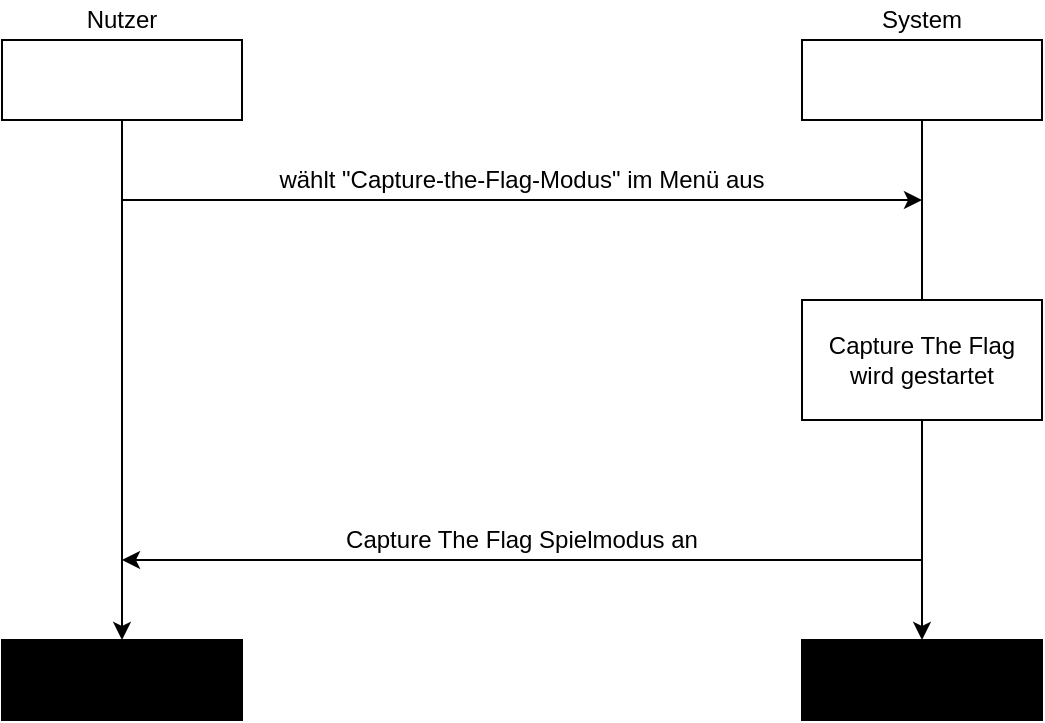 <mxfile version="10.8.4" type="device"><diagram id="s7vdcuk9cZqKpX_nNP0N" name="Page-1"><mxGraphModel dx="918" dy="608" grid="1" gridSize="10" guides="1" tooltips="1" connect="1" arrows="1" fold="1" page="1" pageScale="1" pageWidth="827" pageHeight="1169" math="0" shadow="0"><root><mxCell id="0"/><mxCell id="1" parent="0"/><mxCell id="V7vvjxgsrzbox9jGXJyj-1" value="" style="rounded=0;whiteSpace=wrap;html=1;" vertex="1" parent="1"><mxGeometry x="160" y="60" width="120" height="40" as="geometry"/></mxCell><mxCell id="V7vvjxgsrzbox9jGXJyj-2" value="Nutzer" style="text;html=1;strokeColor=none;fillColor=none;align=center;verticalAlign=middle;whiteSpace=wrap;rounded=0;" vertex="1" parent="1"><mxGeometry x="200" y="40" width="40" height="20" as="geometry"/></mxCell><mxCell id="V7vvjxgsrzbox9jGXJyj-3" value="" style="rounded=0;whiteSpace=wrap;html=1;" vertex="1" parent="1"><mxGeometry x="560" y="60" width="120" height="40" as="geometry"/></mxCell><mxCell id="V7vvjxgsrzbox9jGXJyj-4" value="System" style="text;html=1;strokeColor=none;fillColor=none;align=center;verticalAlign=middle;whiteSpace=wrap;rounded=0;" vertex="1" parent="1"><mxGeometry x="600" y="40" width="40" height="20" as="geometry"/></mxCell><mxCell id="V7vvjxgsrzbox9jGXJyj-5" value="" style="rounded=0;whiteSpace=wrap;html=1;fillColor=#000000;" vertex="1" parent="1"><mxGeometry x="160" y="360" width="120" height="40" as="geometry"/></mxCell><mxCell id="V7vvjxgsrzbox9jGXJyj-6" value="" style="rounded=0;whiteSpace=wrap;html=1;fillColor=#000000;" vertex="1" parent="1"><mxGeometry x="560" y="360" width="120" height="40" as="geometry"/></mxCell><mxCell id="V7vvjxgsrzbox9jGXJyj-7" value="" style="endArrow=classic;html=1;exitX=0.5;exitY=1;exitDx=0;exitDy=0;entryX=0.5;entryY=0;entryDx=0;entryDy=0;" edge="1" parent="1" source="V7vvjxgsrzbox9jGXJyj-1" target="V7vvjxgsrzbox9jGXJyj-5"><mxGeometry width="50" height="50" relative="1" as="geometry"><mxPoint x="160" y="610" as="sourcePoint"/><mxPoint x="210" y="560" as="targetPoint"/></mxGeometry></mxCell><mxCell id="V7vvjxgsrzbox9jGXJyj-36" value="" style="endArrow=classic;html=1;exitX=0.5;exitY=1;exitDx=0;exitDy=0;entryX=0.5;entryY=0;entryDx=0;entryDy=0;" edge="1" parent="1" source="V7vvjxgsrzbox9jGXJyj-3" target="V7vvjxgsrzbox9jGXJyj-6"><mxGeometry width="50" height="50" relative="1" as="geometry"><mxPoint x="620" y="100" as="sourcePoint"/><mxPoint x="620" y="500" as="targetPoint"/></mxGeometry></mxCell><mxCell id="V7vvjxgsrzbox9jGXJyj-85" value="Capture The Flag wird gestartet" style="rounded=0;whiteSpace=wrap;html=1;fillColor=#FFFFFF;" vertex="1" parent="1"><mxGeometry x="560" y="190" width="120" height="60" as="geometry"/></mxCell><mxCell id="V7vvjxgsrzbox9jGXJyj-86" value="" style="endArrow=classic;html=1;" edge="1" parent="1"><mxGeometry width="50" height="50" relative="1" as="geometry"><mxPoint x="620" y="320" as="sourcePoint"/><mxPoint x="220" y="320" as="targetPoint"/></mxGeometry></mxCell><mxCell id="V7vvjxgsrzbox9jGXJyj-89" value="Capture The Flag Spielmodus an" style="text;html=1;strokeColor=none;fillColor=none;align=center;verticalAlign=middle;whiteSpace=wrap;rounded=0;" vertex="1" parent="1"><mxGeometry x="280" y="300" width="280" height="20" as="geometry"/></mxCell><mxCell id="V7vvjxgsrzbox9jGXJyj-90" value="" style="endArrow=classic;html=1;" edge="1" parent="1"><mxGeometry width="50" height="50" relative="1" as="geometry"><mxPoint x="220" y="140" as="sourcePoint"/><mxPoint x="620" y="140" as="targetPoint"/></mxGeometry></mxCell><mxCell id="V7vvjxgsrzbox9jGXJyj-91" value="wählt &quot;Capture-the-Flag-Modus&quot; im Menü aus" style="text;html=1;strokeColor=none;fillColor=none;align=center;verticalAlign=middle;whiteSpace=wrap;rounded=0;" vertex="1" parent="1"><mxGeometry x="280" y="120" width="280" height="20" as="geometry"/></mxCell></root></mxGraphModel></diagram></mxfile>